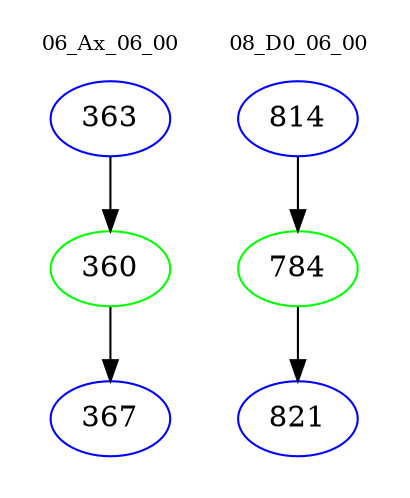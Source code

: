 digraph{
subgraph cluster_0 {
color = white
label = "06_Ax_06_00";
fontsize=10;
T0_363 [label="363", color="blue"]
T0_363 -> T0_360 [color="black"]
T0_360 [label="360", color="green"]
T0_360 -> T0_367 [color="black"]
T0_367 [label="367", color="blue"]
}
subgraph cluster_1 {
color = white
label = "08_D0_06_00";
fontsize=10;
T1_814 [label="814", color="blue"]
T1_814 -> T1_784 [color="black"]
T1_784 [label="784", color="green"]
T1_784 -> T1_821 [color="black"]
T1_821 [label="821", color="blue"]
}
}
